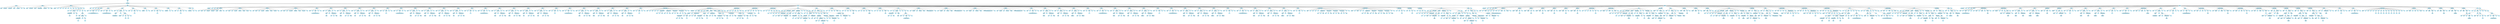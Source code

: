 digraph arbolAST{
node [shape=oval, style=filled, color=lightblue2, fontname=Helvetica, fontsize=10];
edge [fontname=Helvetica, fontsize=10];
n0[label="INICIO"];
n1[label="INSTRUCCIONES"];
n0 -> n1;
n2[label="STRUCT"];
n1 -> n2;
n3[label="struct {"];
n2 -> n3;
n4[label="marca : CADENA"];
n2 -> n4;
n5[label="modelo : CADENA"];
n2 -> n5;
n6[label="anio : INT"];
n2 -> n6;
n7[label="color : CADENA"];
n2 -> n7;
n8[label="}"];
n2 -> n8;
n9[label="carro"];
n2 -> n9;
n10[label="STRUCT"];
n1 -> n10;
n11[label="struct {"];
n10 -> n11;
n12[label="nombre : CADENA"];
n10 -> n12;
n13[label="edad : INT"];
n10 -> n13;
n14[label="descripcion : CADENA"];
n10 -> n14;
n15[label="carro_ : STRUCT"];
n10 -> n15;
n16[label="}"];
n10 -> n16;
n17[label="persona"];
n10 -> n17;
n18[label="METODO"];
n1 -> n18;
n19[label="recursiva4"];
n18 -> n19;
n20[label="("];
n18 -> n20;
n21[label="m"];
n18 -> n21;
n22[label=":"];
n18 -> n22;
n23[label="INT"];
n18 -> n23;
n24[label="n"];
n18 -> n24;
n25[label=":"];
n18 -> n25;
n26[label="INT"];
n18 -> n26;
n27[label=")"];
n18 -> n27;
n28[label="{"];
n18 -> n28;
n29[label="IF"];
n18 -> n29;
n30[label="if"];
n29 -> n30;
n31[label="("];
n29 -> n31;
n32[label="RELACIONAL"];
n29 -> n32;
n33[label="RECUPERAR_VARIABLE"];
n32 -> n33;
n34[label="m"];
n33 -> n34;
n35[label="=="];
n32 -> n35;
n36[label="INT"];
n32 -> n36;
n37[label="0"];
n36 -> n37;
n38[label=")"];
n29 -> n38;
n39[label="{"];
n29 -> n39;
n40[label="IF"];
n29 -> n40;
n41[label="RETURN"];
n40 -> n41;
n42[label="return"];
n41 -> n42;
n43[label="ARITMETICA"];
n41 -> n43;
n44[label="RECUPERAR_VARIABLE"];
n43 -> n44;
n45[label="n"];
n44 -> n45;
n46[label="+"];
n43 -> n46;
n47[label="INT"];
n43 -> n47;
n48[label="1"];
n47 -> n48;
n49[label=";"];
n41 -> n49;
n50[label="}"];
n29 -> n50;
n51[label="}"];
n18 -> n51;
n52[label="METODO"];
n1 -> n52;
n53[label="main"];
n52 -> n53;
n54[label="("];
n52 -> n54;
n55[label=")"];
n52 -> n55;
n56[label="{"];
n52 -> n56;
n57[label="PRINTLN"];
n52 -> n57;
n58[label="Println"];
n57 -> n58;
n59[label="("];
n57 -> n59;
n60[label="CADENA"];
n57 -> n60;
n61[label="-----------------CALIFICACION ARCHIVO 3-----------------\n"];
n60 -> n61;
n62[label=")"];
n57 -> n62;
n63[label=";"];
n57 -> n63;
n64[label="PRINTLN"];
n52 -> n64;
n65[label="Println"];
n64 -> n65;
n66[label="("];
n64 -> n66;
n67[label="CADENA"];
n64 -> n67;
n68[label="========= Recursiva 4 ========="];
n67 -> n68;
n69[label=")"];
n64 -> n69;
n70[label=";"];
n64 -> n70;
n71[label="PRINTLN"];
n52 -> n71;
n72[label="Println"];
n71 -> n72;
n73[label="("];
n71 -> n73;
n74[label="ARITMETICA"];
n71 -> n74;
n75[label="CADENA"];
n74 -> n75;
n76[label="Resultado de recursiva4: "];
n75 -> n76;
n77[label="+"];
n74 -> n77;
n78[label="LLAMADA"];
n74 -> n78;
n79[label="recursiva4"];
n78 -> n79;
n80[label="("];
n78 -> n80;
n81[label="INT"];
n78 -> n81;
n82[label="3"];
n81 -> n82;
n83[label="INT"];
n78 -> n83;
n84[label="1"];
n83 -> n84;
n85[label=")"];
n78 -> n85;
n86[label=")"];
n71 -> n86;
n87[label=";"];
n71 -> n87;
n88[label="PRINTLN"];
n52 -> n88;
n89[label="Println"];
n88 -> n89;
n90[label="("];
n88 -> n90;
n91[label="CADENA"];
n88 -> n91;
n92[label=""];
n91 -> n92;
n93[label=")"];
n88 -> n93;
n94[label=";"];
n88 -> n94;
n95[label="LLAMADA"];
n52 -> n95;
n96[label="metodostruct"];
n95 -> n96;
n97[label="("];
n95 -> n97;
n98[label=")"];
n95 -> n98;
n99[label="PRINTLN"];
n52 -> n99;
n100[label="Println"];
n99 -> n100;
n101[label="("];
n99 -> n101;
n102[label="CADENA"];
n99 -> n102;
n103[label=""];
n102 -> n103;
n104[label=")"];
n99 -> n104;
n105[label=";"];
n99 -> n105;
n106[label="LLAMADA"];
n52 -> n106;
n107[label="listasdinamicas"];
n106 -> n107;
n108[label="("];
n106 -> n108;
n109[label=")"];
n106 -> n109;
n110[label="PRINTLN"];
n52 -> n110;
n111[label="Println"];
n110 -> n111;
n112[label="("];
n110 -> n112;
n113[label="CADENA"];
n110 -> n113;
n114[label=""];
n113 -> n114;
n115[label=")"];
n110 -> n115;
n116[label=";"];
n110 -> n116;
n117[label="LLAMADA"];
n52 -> n117;
n118[label="funcionesnativas"];
n117 -> n118;
n119[label="("];
n117 -> n119;
n120[label=")"];
n117 -> n120;
n121[label="}"];
n52 -> n121;
n122[label="METODO"];
n1 -> n122;
n123[label="metodostruct"];
n122 -> n123;
n124[label="("];
n122 -> n124;
n125[label=")"];
n122 -> n125;
n126[label="{"];
n122 -> n126;
n127[label="INSTSTRUCT"];
n122 -> n127;
n128[label="var"];
n127 -> n128;
n129[label="c1 : carro"];
n127 -> n129;
n130[label="= {"];
n127 -> n130;
n131[label="marca : Toyota"];
n127 -> n131;
n132[label="modelo : Corolla"];
n127 -> n132;
n133[label="anio : 2019"];
n127 -> n133;
n134[label="color : Rojo"];
n127 -> n134;
n135[label="}"];
n127 -> n135;
n136[label="INSTSTRUCT"];
n122 -> n136;
n137[label="var"];
n136 -> n137;
n138[label="c2 : carro"];
n136 -> n138;
n139[label="= {"];
n136 -> n139;
n140[label="marca : Honda"];
n136 -> n140;
n141[label="modelo : Civic"];
n136 -> n141;
n142[label="anio : 2018"];
n136 -> n142;
n143[label="color : Azul"];
n136 -> n143;
n144[label="}"];
n136 -> n144;
n145[label="INSTSTRUCT"];
n122 -> n145;
n146[label="const"];
n145 -> n146;
n147[label="c3 : carro"];
n145 -> n147;
n148[label="= {"];
n145 -> n148;
n149[label="marca : Nissan"];
n145 -> n149;
n150[label="modelo : Sentra"];
n145 -> n150;
n151[label="anio : 2017"];
n145 -> n151;
n152[label="color : Blanco"];
n145 -> n152;
n153[label="}"];
n145 -> n153;
n154[label="INSTSTRUCT"];
n122 -> n154;
n155[label="var"];
n154 -> n155;
n156[label="c4 : carro"];
n154 -> n156;
n157[label="= {"];
n154 -> n157;
n158[label="marca : Chevrolet"];
n154 -> n158;
n159[label="modelo : Spark"];
n154 -> n159;
n160[label="anio : 2016"];
n154 -> n160;
n161[label="color : Amarillo"];
n154 -> n161;
n162[label="}"];
n154 -> n162;
n163[label="PRINTLN"];
n122 -> n163;
n164[label="Println"];
n163 -> n164;
n165[label="("];
n163 -> n165;
n166[label="CADENA"];
n163 -> n166;
n167[label="========= Carro 1 ========="];
n166 -> n167;
n168[label=")"];
n163 -> n168;
n169[label=";"];
n163 -> n169;
n170[label="PRINTLN"];
n122 -> n170;
n171[label="Println"];
n170 -> n171;
n172[label="("];
n170 -> n172;
n173[label="ARITMETICA"];
n170 -> n173;
n174[label="CADENA"];
n173 -> n174;
n175[label="Marca: "];
n174 -> n175;
n176[label="+"];
n173 -> n176;
n177[label="ACCESO CAMPO STRUCT"];
n173 -> n177;
n178[label="c1"];
n177 -> n178;
n179[label="."];
n177 -> n179;
n180[label="marca"];
n177 -> n180;
n181[label=")"];
n170 -> n181;
n182[label=";"];
n170 -> n182;
n183[label="PRINTLN"];
n122 -> n183;
n184[label="Println"];
n183 -> n184;
n185[label="("];
n183 -> n185;
n186[label="ARITMETICA"];
n183 -> n186;
n187[label="CADENA"];
n186 -> n187;
n188[label="Modelo: "];
n187 -> n188;
n189[label="+"];
n186 -> n189;
n190[label="ACCESO CAMPO STRUCT"];
n186 -> n190;
n191[label="c1"];
n190 -> n191;
n192[label="."];
n190 -> n192;
n193[label="modelo"];
n190 -> n193;
n194[label=")"];
n183 -> n194;
n195[label=";"];
n183 -> n195;
n196[label="PRINTLN"];
n122 -> n196;
n197[label="Println"];
n196 -> n197;
n198[label="("];
n196 -> n198;
n199[label="ARITMETICA"];
n196 -> n199;
n200[label="CADENA"];
n199 -> n200;
n201[label="Anio: "];
n200 -> n201;
n202[label="+"];
n199 -> n202;
n203[label="ACCESO CAMPO STRUCT"];
n199 -> n203;
n204[label="c1"];
n203 -> n204;
n205[label="."];
n203 -> n205;
n206[label="anio"];
n203 -> n206;
n207[label=")"];
n196 -> n207;
n208[label=";"];
n196 -> n208;
n209[label="PRINTLN"];
n122 -> n209;
n210[label="Println"];
n209 -> n210;
n211[label="("];
n209 -> n211;
n212[label="ARITMETICA"];
n209 -> n212;
n213[label="CADENA"];
n212 -> n213;
n214[label="Color: "];
n213 -> n214;
n215[label="+"];
n212 -> n215;
n216[label="ACCESO CAMPO STRUCT"];
n212 -> n216;
n217[label="c1"];
n216 -> n217;
n218[label="."];
n216 -> n218;
n219[label="color"];
n216 -> n219;
n220[label=")"];
n209 -> n220;
n221[label=";"];
n209 -> n221;
n222[label="PRINTLN"];
n122 -> n222;
n223[label="Println"];
n222 -> n223;
n224[label="("];
n222 -> n224;
n225[label="CADENA"];
n222 -> n225;
n226[label=""];
n225 -> n226;
n227[label=")"];
n222 -> n227;
n228[label=";"];
n222 -> n228;
n229[label="PRINTLN"];
n122 -> n229;
n230[label="Println"];
n229 -> n230;
n231[label="("];
n229 -> n231;
n232[label="CADENA"];
n229 -> n232;
n233[label="========= Carro 2 ========="];
n232 -> n233;
n234[label=")"];
n229 -> n234;
n235[label=";"];
n229 -> n235;
n236[label="PRINTLN"];
n122 -> n236;
n237[label="Println"];
n236 -> n237;
n238[label="("];
n236 -> n238;
n239[label="ARITMETICA"];
n236 -> n239;
n240[label="CADENA"];
n239 -> n240;
n241[label="Marca: "];
n240 -> n241;
n242[label="+"];
n239 -> n242;
n243[label="ACCESO CAMPO STRUCT"];
n239 -> n243;
n244[label="c2"];
n243 -> n244;
n245[label="."];
n243 -> n245;
n246[label="marca"];
n243 -> n246;
n247[label=")"];
n236 -> n247;
n248[label=";"];
n236 -> n248;
n249[label="PRINTLN"];
n122 -> n249;
n250[label="Println"];
n249 -> n250;
n251[label="("];
n249 -> n251;
n252[label="ARITMETICA"];
n249 -> n252;
n253[label="CADENA"];
n252 -> n253;
n254[label="Modelo: "];
n253 -> n254;
n255[label="+"];
n252 -> n255;
n256[label="ACCESO CAMPO STRUCT"];
n252 -> n256;
n257[label="c2"];
n256 -> n257;
n258[label="."];
n256 -> n258;
n259[label="modelo"];
n256 -> n259;
n260[label=")"];
n249 -> n260;
n261[label=";"];
n249 -> n261;
n262[label="PRINTLN"];
n122 -> n262;
n263[label="Println"];
n262 -> n263;
n264[label="("];
n262 -> n264;
n265[label="ARITMETICA"];
n262 -> n265;
n266[label="CADENA"];
n265 -> n266;
n267[label="Anio: "];
n266 -> n267;
n268[label="+"];
n265 -> n268;
n269[label="ACCESO CAMPO STRUCT"];
n265 -> n269;
n270[label="c2"];
n269 -> n270;
n271[label="."];
n269 -> n271;
n272[label="anio"];
n269 -> n272;
n273[label=")"];
n262 -> n273;
n274[label=";"];
n262 -> n274;
n275[label="PRINTLN"];
n122 -> n275;
n276[label="Println"];
n275 -> n276;
n277[label="("];
n275 -> n277;
n278[label="ARITMETICA"];
n275 -> n278;
n279[label="CADENA"];
n278 -> n279;
n280[label="Color: "];
n279 -> n280;
n281[label="+"];
n278 -> n281;
n282[label="ACCESO CAMPO STRUCT"];
n278 -> n282;
n283[label="c2"];
n282 -> n283;
n284[label="."];
n282 -> n284;
n285[label="color"];
n282 -> n285;
n286[label=")"];
n275 -> n286;
n287[label=";"];
n275 -> n287;
n288[label="PRINTLN"];
n122 -> n288;
n289[label="Println"];
n288 -> n289;
n290[label="("];
n288 -> n290;
n291[label="CADENA"];
n288 -> n291;
n292[label=""];
n291 -> n292;
n293[label=")"];
n288 -> n293;
n294[label=";"];
n288 -> n294;
n295[label="PRINTLN"];
n122 -> n295;
n296[label="Println"];
n295 -> n296;
n297[label="("];
n295 -> n297;
n298[label="CADENA"];
n295 -> n298;
n299[label="========= Carro 3 ========="];
n298 -> n299;
n300[label=")"];
n295 -> n300;
n301[label=";"];
n295 -> n301;
n302[label="PRINTLN"];
n122 -> n302;
n303[label="Println"];
n302 -> n303;
n304[label="("];
n302 -> n304;
n305[label="ARITMETICA"];
n302 -> n305;
n306[label="CADENA"];
n305 -> n306;
n307[label="Marca: "];
n306 -> n307;
n308[label="+"];
n305 -> n308;
n309[label="ACCESO CAMPO STRUCT"];
n305 -> n309;
n310[label="c3"];
n309 -> n310;
n311[label="."];
n309 -> n311;
n312[label="marca"];
n309 -> n312;
n313[label=")"];
n302 -> n313;
n314[label=";"];
n302 -> n314;
n315[label="PRINTLN"];
n122 -> n315;
n316[label="Println"];
n315 -> n316;
n317[label="("];
n315 -> n317;
n318[label="ARITMETICA"];
n315 -> n318;
n319[label="CADENA"];
n318 -> n319;
n320[label="Modelo: "];
n319 -> n320;
n321[label="+"];
n318 -> n321;
n322[label="ACCESO CAMPO STRUCT"];
n318 -> n322;
n323[label="c3"];
n322 -> n323;
n324[label="."];
n322 -> n324;
n325[label="modelo"];
n322 -> n325;
n326[label=")"];
n315 -> n326;
n327[label=";"];
n315 -> n327;
n328[label="PRINTLN"];
n122 -> n328;
n329[label="Println"];
n328 -> n329;
n330[label="("];
n328 -> n330;
n331[label="ARITMETICA"];
n328 -> n331;
n332[label="CADENA"];
n331 -> n332;
n333[label="Anio: "];
n332 -> n333;
n334[label="+"];
n331 -> n334;
n335[label="ACCESO CAMPO STRUCT"];
n331 -> n335;
n336[label="c3"];
n335 -> n336;
n337[label="."];
n335 -> n337;
n338[label="anio"];
n335 -> n338;
n339[label=")"];
n328 -> n339;
n340[label=";"];
n328 -> n340;
n341[label="PRINTLN"];
n122 -> n341;
n342[label="Println"];
n341 -> n342;
n343[label="("];
n341 -> n343;
n344[label="ARITMETICA"];
n341 -> n344;
n345[label="CADENA"];
n344 -> n345;
n346[label="Color: "];
n345 -> n346;
n347[label="+"];
n344 -> n347;
n348[label="ACCESO CAMPO STRUCT"];
n344 -> n348;
n349[label="c3"];
n348 -> n349;
n350[label="."];
n348 -> n350;
n351[label="color"];
n348 -> n351;
n352[label=")"];
n341 -> n352;
n353[label=";"];
n341 -> n353;
n354[label="PRINTLN"];
n122 -> n354;
n355[label="Println"];
n354 -> n355;
n356[label="("];
n354 -> n356;
n357[label="CADENA"];
n354 -> n357;
n358[label=""];
n357 -> n358;
n359[label=")"];
n354 -> n359;
n360[label=";"];
n354 -> n360;
n361[label="PRINTLN"];
n122 -> n361;
n362[label="Println"];
n361 -> n362;
n363[label="("];
n361 -> n363;
n364[label="CADENA"];
n361 -> n364;
n365[label="========= Carro 4 ========="];
n364 -> n365;
n366[label=")"];
n361 -> n366;
n367[label=";"];
n361 -> n367;
n368[label="PRINTLN"];
n122 -> n368;
n369[label="Println"];
n368 -> n369;
n370[label="("];
n368 -> n370;
n371[label="ARITMETICA"];
n368 -> n371;
n372[label="CADENA"];
n371 -> n372;
n373[label="Marca: "];
n372 -> n373;
n374[label="+"];
n371 -> n374;
n375[label="ACCESO CAMPO STRUCT"];
n371 -> n375;
n376[label="c4"];
n375 -> n376;
n377[label="."];
n375 -> n377;
n378[label="marca"];
n375 -> n378;
n379[label=")"];
n368 -> n379;
n380[label=";"];
n368 -> n380;
n381[label="PRINTLN"];
n122 -> n381;
n382[label="Println"];
n381 -> n382;
n383[label="("];
n381 -> n383;
n384[label="ARITMETICA"];
n381 -> n384;
n385[label="CADENA"];
n384 -> n385;
n386[label="Modelo: "];
n385 -> n386;
n387[label="+"];
n384 -> n387;
n388[label="ACCESO CAMPO STRUCT"];
n384 -> n388;
n389[label="c4"];
n388 -> n389;
n390[label="."];
n388 -> n390;
n391[label="modelo"];
n388 -> n391;
n392[label=")"];
n381 -> n392;
n393[label=";"];
n381 -> n393;
n394[label="PRINTLN"];
n122 -> n394;
n395[label="Println"];
n394 -> n395;
n396[label="("];
n394 -> n396;
n397[label="ARITMETICA"];
n394 -> n397;
n398[label="CADENA"];
n397 -> n398;
n399[label="Anio: "];
n398 -> n399;
n400[label="+"];
n397 -> n400;
n401[label="ACCESO CAMPO STRUCT"];
n397 -> n401;
n402[label="c4"];
n401 -> n402;
n403[label="."];
n401 -> n403;
n404[label="anio"];
n401 -> n404;
n405[label=")"];
n394 -> n405;
n406[label=";"];
n394 -> n406;
n407[label="PRINTLN"];
n122 -> n407;
n408[label="Println"];
n407 -> n408;
n409[label="("];
n407 -> n409;
n410[label="ARITMETICA"];
n407 -> n410;
n411[label="CADENA"];
n410 -> n411;
n412[label="Color: "];
n411 -> n412;
n413[label="+"];
n410 -> n413;
n414[label="ACCESO CAMPO STRUCT"];
n410 -> n414;
n415[label="c4"];
n414 -> n415;
n416[label="."];
n414 -> n416;
n417[label="color"];
n414 -> n417;
n418[label=")"];
n407 -> n418;
n419[label=";"];
n407 -> n419;
n420[label="PRINTLN"];
n122 -> n420;
n421[label="Println"];
n420 -> n421;
n422[label="("];
n420 -> n422;
n423[label="CADENA"];
n420 -> n423;
n424[label=""];
n423 -> n424;
n425[label=")"];
n420 -> n425;
n426[label=";"];
n420 -> n426;
n427[label="Declaracion de Arreglos"];
n122 -> n427;
n428[label="anios"];
n427 -> n428;
n429[label=":"];
n427 -> n429;
n430[label="INT"];
n427 -> n430;
n431[label="="];
n427 -> n431;
n432[label="["];
n427 -> n432;
n433[label="ACCESO CAMPO STRUCT"];
n427 -> n433;
n434[label="c1"];
n433 -> n434;
n435[label="."];
n433 -> n435;
n436[label="anio"];
n433 -> n436;
n437[label="ACCESO CAMPO STRUCT"];
n427 -> n437;
n438[label="c2"];
n437 -> n438;
n439[label="."];
n437 -> n439;
n440[label="anio"];
n437 -> n440;
n441[label="ACCESO CAMPO STRUCT"];
n427 -> n441;
n442[label="c3"];
n441 -> n442;
n443[label="."];
n441 -> n443;
n444[label="anio"];
n441 -> n444;
n445[label="ACCESO CAMPO STRUCT"];
n427 -> n445;
n446[label="c4"];
n445 -> n446;
n447[label="."];
n445 -> n447;
n448[label="anio"];
n445 -> n448;
n449[label="]"];
n427 -> n449;
n450[label=";"];
n427 -> n450;
n451[label="Declaracion de Arreglos"];
n122 -> n451;
n452[label="marcasModelos"];
n451 -> n452;
n453[label=":"];
n451 -> n453;
n454[label="CADENA"];
n451 -> n454;
n455[label="="];
n451 -> n455;
n456[label="["];
n451 -> n456;
n457[label="ARITMETICA"];
n451 -> n457;
n458[label="ARITMETICA"];
n457 -> n458;
n459[label="ACCESO CAMPO STRUCT"];
n458 -> n459;
n460[label="c1"];
n459 -> n460;
n461[label="."];
n459 -> n461;
n462[label="marca"];
n459 -> n462;
n463[label="+"];
n458 -> n463;
n464[label="CADENA"];
n458 -> n464;
n465[label=" "];
n464 -> n465;
n466[label="+"];
n457 -> n466;
n467[label="ACCESO CAMPO STRUCT"];
n457 -> n467;
n468[label="c1"];
n467 -> n468;
n469[label="."];
n467 -> n469;
n470[label="modelo"];
n467 -> n470;
n471[label="ARITMETICA"];
n451 -> n471;
n472[label="ARITMETICA"];
n471 -> n472;
n473[label="ACCESO CAMPO STRUCT"];
n472 -> n473;
n474[label="c2"];
n473 -> n474;
n475[label="."];
n473 -> n475;
n476[label="marca"];
n473 -> n476;
n477[label="+"];
n472 -> n477;
n478[label="CADENA"];
n472 -> n478;
n479[label=" "];
n478 -> n479;
n480[label="+"];
n471 -> n480;
n481[label="ACCESO CAMPO STRUCT"];
n471 -> n481;
n482[label="c2"];
n481 -> n482;
n483[label="."];
n481 -> n483;
n484[label="modelo"];
n481 -> n484;
n485[label="ARITMETICA"];
n451 -> n485;
n486[label="ARITMETICA"];
n485 -> n486;
n487[label="ACCESO CAMPO STRUCT"];
n486 -> n487;
n488[label="c3"];
n487 -> n488;
n489[label="."];
n487 -> n489;
n490[label="marca"];
n487 -> n490;
n491[label="+"];
n486 -> n491;
n492[label="CADENA"];
n486 -> n492;
n493[label=" "];
n492 -> n493;
n494[label="+"];
n485 -> n494;
n495[label="ACCESO CAMPO STRUCT"];
n485 -> n495;
n496[label="c3"];
n495 -> n496;
n497[label="."];
n495 -> n497;
n498[label="modelo"];
n495 -> n498;
n499[label="ARITMETICA"];
n451 -> n499;
n500[label="ARITMETICA"];
n499 -> n500;
n501[label="ACCESO CAMPO STRUCT"];
n500 -> n501;
n502[label="c4"];
n501 -> n502;
n503[label="."];
n501 -> n503;
n504[label="marca"];
n501 -> n504;
n505[label="+"];
n500 -> n505;
n506[label="CADENA"];
n500 -> n506;
n507[label=" "];
n506 -> n507;
n508[label="+"];
n499 -> n508;
n509[label="ACCESO CAMPO STRUCT"];
n499 -> n509;
n510[label="c4"];
n509 -> n510;
n511[label="."];
n509 -> n511;
n512[label="modelo"];
n509 -> n512;
n513[label="]"];
n451 -> n513;
n514[label=";"];
n451 -> n514;
n515[label="DECLARACION_VARIABLES"];
n122 -> n515;
n516[label="var"];
n515 -> n516;
n517[label="i"];
n515 -> n517;
n518[label=":"];
n515 -> n518;
n519[label="INT"];
n515 -> n519;
n520[label="="];
n515 -> n520;
n521[label="INT"];
n515 -> n521;
n522[label="4"];
n521 -> n522;
n523[label=";"];
n515 -> n523;
n524[label="DECLARACION_VARIABLES"];
n122 -> n524;
n525[label="var"];
n524 -> n525;
n526[label="max"];
n524 -> n526;
n527[label=":"];
n524 -> n527;
n528[label="INT"];
n524 -> n528;
n529[label="="];
n524 -> n529;
n530[label="INT"];
n524 -> n530;
n531[label="25"];
n530 -> n531;
n532[label=";"];
n524 -> n532;
n533[label="DECLARACION_VARIABLES"];
n122 -> n533;
n534[label="var"];
n533 -> n534;
n535[label="j"];
n533 -> n535;
n536[label=":"];
n533 -> n536;
n537[label="INT"];
n533 -> n537;
n538[label="="];
n533 -> n538;
n539[label="INT"];
n533 -> n539;
n540[label="1"];
n539 -> n540;
n541[label=";"];
n533 -> n541;
n542[label="FOR"];
n122 -> n542;
n543[label="for"];
n542 -> n543;
n544[label="("];
n542 -> n544;
n545[label="ASIGNAR_VARIABLE"];
n542 -> n545;
n546[label="i"];
n545 -> n546;
n547[label="="];
n545 -> n547;
n548[label="INT"];
n545 -> n548;
n549[label="0"];
n548 -> n549;
n550[label=";"];
n545 -> n550;
n551[label="RELACIONAL"];
n542 -> n551;
n552[label="RECUPERAR_VARIABLE"];
n551 -> n552;
n553[label="i"];
n552 -> n553;
n554[label="<"];
n551 -> n554;
n555[label="LENGTH"];
n551 -> n555;
n556[label="LENGTH"];
n555 -> n556;
n557[label="("];
n555 -> n557;
n558[label="RECUPERAR_VARIABLE"];
n555 -> n558;
n559[label="anios"];
n558 -> n559;
n560[label=")"];
n555 -> n560;
n561[label="ASIGNAR_VARIABLE"];
n542 -> n561;
n562[label="i"];
n561 -> n562;
n563[label="="];
n561 -> n563;
n564[label="ARITMETICA"];
n561 -> n564;
n565[label="RECUPERAR_VARIABLE"];
n564 -> n565;
n566[label="i"];
n565 -> n566;
n567[label="+"];
n564 -> n567;
n568[label="INT"];
n564 -> n568;
n569[label="1"];
n568 -> n569;
n570[label=";"];
n561 -> n570;
n571[label=")"];
n542 -> n571;
n572[label="{"];
n542 -> n572;
n573[label="IF"];
n542 -> n573;
n574[label="if"];
n573 -> n574;
n575[label="("];
n573 -> n575;
n576[label="RELACIONAL"];
n573 -> n576;
n577[label="ACCESO_VECTOR"];
n576 -> n577;
n578[label="anios"];
n577 -> n578;
n579[label="["];
n577 -> n579;
n580[label="RECUPERAR_VARIABLE"];
n577 -> n580;
n581[label="i"];
n580 -> n581;
n582[label="]"];
n577 -> n582;
n583[label="<"];
n576 -> n583;
n584[label="RECUPERAR_VARIABLE"];
n576 -> n584;
n585[label="max"];
n584 -> n585;
n586[label=")"];
n573 -> n586;
n587[label="{"];
n573 -> n587;
n588[label="IF"];
n573 -> n588;
n589[label="ASIGNAR_VARIABLE"];
n588 -> n589;
n590[label="max"];
n589 -> n590;
n591[label="="];
n589 -> n591;
n592[label="ACCESO_VECTOR"];
n589 -> n592;
n593[label="anios"];
n592 -> n593;
n594[label="["];
n592 -> n594;
n595[label="RECUPERAR_VARIABLE"];
n592 -> n595;
n596[label="i"];
n595 -> n596;
n597[label="]"];
n592 -> n597;
n598[label=";"];
n589 -> n598;
n599[label="ASIGNAR_VARIABLE"];
n588 -> n599;
n600[label="j"];
n599 -> n600;
n601[label="="];
n599 -> n601;
n602[label="RECUPERAR_VARIABLE"];
n599 -> n602;
n603[label="i"];
n602 -> n603;
n604[label=";"];
n599 -> n604;
n605[label="}"];
n573 -> n605;
n606[label="}"];
n542 -> n606;
n607[label="PRINTLN"];
n122 -> n607;
n608[label="Println"];
n607 -> n608;
n609[label="("];
n607 -> n609;
n610[label="ARITMETICA"];
n607 -> n610;
n611[label="CADENA"];
n610 -> n611;
n612[label="El carro mas antiguo es: "];
n611 -> n612;
n613[label="+"];
n610 -> n613;
n614[label="ACCESO_VECTOR"];
n610 -> n614;
n615[label="marcasmodelos"];
n614 -> n615;
n616[label="["];
n614 -> n616;
n617[label="RECUPERAR_VARIABLE"];
n614 -> n617;
n618[label="j"];
n617 -> n618;
n619[label="]"];
n614 -> n619;
n620[label=")"];
n607 -> n620;
n621[label=";"];
n607 -> n621;
n622[label="Asig_Structs"];
n122 -> n622;
n623[label="c1"];
n622 -> n623;
n624[label="."];
n622 -> n624;
n625[label="color"];
n622 -> n625;
n626[label="="];
n622 -> n626;
n627[label="CADENA"];
n622 -> n627;
n628[label="Verde"];
n627 -> n628;
n629[label=";"];
n622 -> n629;
n630[label="Asig_Structs"];
n122 -> n630;
n631[label="c2"];
n630 -> n631;
n632[label="."];
n630 -> n632;
n633[label="color"];
n630 -> n633;
n634[label="="];
n630 -> n634;
n635[label="CADENA"];
n630 -> n635;
n636[label="Rojo"];
n635 -> n636;
n637[label=";"];
n630 -> n637;
n638[label="Asig_Structs"];
n122 -> n638;
n639[label="c3"];
n638 -> n639;
n640[label="."];
n638 -> n640;
n641[label="color"];
n638 -> n641;
n642[label="="];
n638 -> n642;
n643[label="CADENA"];
n638 -> n643;
n644[label="Amarillo"];
n643 -> n644;
n645[label=";"];
n638 -> n645;
n646[label="Asig_Structs"];
n122 -> n646;
n647[label="c4"];
n646 -> n647;
n648[label="."];
n646 -> n648;
n649[label="color"];
n646 -> n649;
n650[label="="];
n646 -> n650;
n651[label="CADENA"];
n646 -> n651;
n652[label="Azul"];
n651 -> n652;
n653[label=";"];
n646 -> n653;
n654[label="IF"];
n122 -> n654;
n655[label="if"];
n654 -> n655;
n656[label="("];
n654 -> n656;
n657[label="RELACIONAL"];
n654 -> n657;
n658[label="ACCESO CAMPO STRUCT"];
n657 -> n658;
n659[label="c3"];
n658 -> n659;
n660[label="."];
n658 -> n660;
n661[label="color"];
n658 -> n661;
n662[label="!="];
n657 -> n662;
n663[label="CADENA"];
n657 -> n663;
n664[label="Blanco"];
n663 -> n664;
n665[label=")"];
n654 -> n665;
n666[label="{"];
n654 -> n666;
n667[label="IF"];
n654 -> n667;
n668[label="PRINTLN"];
n667 -> n668;
n669[label="Println"];
n668 -> n669;
n670[label="("];
n668 -> n670;
n671[label="CADENA"];
n668 -> n671;
n672[label="No validaste la mutabilidad :("];
n671 -> n672;
n673[label=")"];
n668 -> n673;
n674[label=";"];
n668 -> n674;
n675[label="}"];
n654 -> n675;
n676[label="INSTSTRUCT"];
n122 -> n676;
n677[label="var"];
n676 -> n677;
n678[label="p1 : persona"];
n676 -> n678;
n679[label="= {"];
n676 -> n679;
n680[label="nombre : Juan"];
n676 -> n680;
n681[label="edad : 20"];
n676 -> n681;
n682[label="descripcion : Quiere ganar compi1"];
n676 -> n682;
n683[label="}"];
n676 -> n683;
n684[label="INSTSTRUCT"];
n122 -> n684;
n685[label="var"];
n684 -> n685;
n686[label="p2 : persona"];
n684 -> n686;
n687[label="= {"];
n684 -> n687;
n688[label="nombre : Luis"];
n684 -> n688;
n689[label="edad : 25"];
n684 -> n689;
n690[label="descripcion : Se piensa pasar a industrial"];
n684 -> n690;
n691[label="}"];
n684 -> n691;
n692[label="INSTSTRUCT"];
n122 -> n692;
n693[label="const"];
n692 -> n693;
n694[label="p3 : persona"];
n692 -> n694;
n695[label="= {"];
n692 -> n695;
n696[label="nombre : Pedro"];
n692 -> n696;
n697[label="edad : 24"];
n692 -> n697;
n698[label="descripcion : Dejo sistemas porque no le gusto"];
n692 -> n698;
n699[label="}"];
n692 -> n699;
n700[label="INSTSTRUCT"];
n122 -> n700;
n701[label="const"];
n700 -> n701;
n702[label="p4 : persona"];
n700 -> n702;
n703[label="= {"];
n700 -> n703;
n704[label="nombre : Arturo"];
n700 -> n704;
n705[label="edad : 23"];
n700 -> n705;
n706[label="descripcion : Sigue luchando por sus sueños"];
n700 -> n706;
n707[label="}"];
n700 -> n707;
n708[label="PRINTLN"];
n122 -> n708;
n709[label="Println"];
n708 -> n709;
n710[label="("];
n708 -> n710;
n711[label="CADENA"];
n708 -> n711;
n712[label="========= Persona 1 ========="];
n711 -> n712;
n713[label=")"];
n708 -> n713;
n714[label=";"];
n708 -> n714;
n715[label="PRINTLN"];
n122 -> n715;
n716[label="Println"];
n715 -> n716;
n717[label="("];
n715 -> n717;
n718[label="ARITMETICA"];
n715 -> n718;
n719[label="CADENA"];
n718 -> n719;
n720[label="Nombre: "];
n719 -> n720;
n721[label="+"];
n718 -> n721;
n722[label="ACCESO CAMPO STRUCT"];
n718 -> n722;
n723[label="p1"];
n722 -> n723;
n724[label="."];
n722 -> n724;
n725[label="nombre"];
n722 -> n725;
n726[label=")"];
n715 -> n726;
n727[label=";"];
n715 -> n727;
n728[label="PRINTLN"];
n122 -> n728;
n729[label="Println"];
n728 -> n729;
n730[label="("];
n728 -> n730;
n731[label="ARITMETICA"];
n728 -> n731;
n732[label="CADENA"];
n731 -> n732;
n733[label="Edad: "];
n732 -> n733;
n734[label="+"];
n731 -> n734;
n735[label="ACCESO CAMPO STRUCT"];
n731 -> n735;
n736[label="p1"];
n735 -> n736;
n737[label="."];
n735 -> n737;
n738[label="edad"];
n735 -> n738;
n739[label=")"];
n728 -> n739;
n740[label=";"];
n728 -> n740;
n741[label="PRINTLN"];
n122 -> n741;
n742[label="Println"];
n741 -> n742;
n743[label="("];
n741 -> n743;
n744[label="ARITMETICA"];
n741 -> n744;
n745[label="CADENA"];
n744 -> n745;
n746[label="Descripcion: "];
n745 -> n746;
n747[label="+"];
n744 -> n747;
n748[label="ACCESO CAMPO STRUCT"];
n744 -> n748;
n749[label="p1"];
n748 -> n749;
n750[label="."];
n748 -> n750;
n751[label="descripcion"];
n748 -> n751;
n752[label=")"];
n741 -> n752;
n753[label=";"];
n741 -> n753;
n754[label="PRINTLN"];
n122 -> n754;
n755[label="Println"];
n754 -> n755;
n756[label="("];
n754 -> n756;
n757[label="CADENA"];
n754 -> n757;
n758[label=""];
n757 -> n758;
n759[label=")"];
n754 -> n759;
n760[label=";"];
n754 -> n760;
n761[label="PRINTLN"];
n122 -> n761;
n762[label="Println"];
n761 -> n762;
n763[label="("];
n761 -> n763;
n764[label="CADENA"];
n761 -> n764;
n765[label="========= Persona 2 ========="];
n764 -> n765;
n766[label=")"];
n761 -> n766;
n767[label=";"];
n761 -> n767;
n768[label="PRINTLN"];
n122 -> n768;
n769[label="Println"];
n768 -> n769;
n770[label="("];
n768 -> n770;
n771[label="ARITMETICA"];
n768 -> n771;
n772[label="CADENA"];
n771 -> n772;
n773[label="Nombre: "];
n772 -> n773;
n774[label="+"];
n771 -> n774;
n775[label="ACCESO CAMPO STRUCT"];
n771 -> n775;
n776[label="p2"];
n775 -> n776;
n777[label="."];
n775 -> n777;
n778[label="nombre"];
n775 -> n778;
n779[label=")"];
n768 -> n779;
n780[label=";"];
n768 -> n780;
n781[label="PRINTLN"];
n122 -> n781;
n782[label="Println"];
n781 -> n782;
n783[label="("];
n781 -> n783;
n784[label="ARITMETICA"];
n781 -> n784;
n785[label="CADENA"];
n784 -> n785;
n786[label="Edad: "];
n785 -> n786;
n787[label="+"];
n784 -> n787;
n788[label="ACCESO CAMPO STRUCT"];
n784 -> n788;
n789[label="p2"];
n788 -> n789;
n790[label="."];
n788 -> n790;
n791[label="edad"];
n788 -> n791;
n792[label=")"];
n781 -> n792;
n793[label=";"];
n781 -> n793;
n794[label="PRINTLN"];
n122 -> n794;
n795[label="Println"];
n794 -> n795;
n796[label="("];
n794 -> n796;
n797[label="ARITMETICA"];
n794 -> n797;
n798[label="CADENA"];
n797 -> n798;
n799[label="Descripcion: "];
n798 -> n799;
n800[label="+"];
n797 -> n800;
n801[label="ACCESO CAMPO STRUCT"];
n797 -> n801;
n802[label="p2"];
n801 -> n802;
n803[label="."];
n801 -> n803;
n804[label="descripcion"];
n801 -> n804;
n805[label=")"];
n794 -> n805;
n806[label=";"];
n794 -> n806;
n807[label="PRINTLN"];
n122 -> n807;
n808[label="Println"];
n807 -> n808;
n809[label="("];
n807 -> n809;
n810[label="CADENA"];
n807 -> n810;
n811[label=""];
n810 -> n811;
n812[label=")"];
n807 -> n812;
n813[label=";"];
n807 -> n813;
n814[label="PRINTLN"];
n122 -> n814;
n815[label="Println"];
n814 -> n815;
n816[label="("];
n814 -> n816;
n817[label="CADENA"];
n814 -> n817;
n818[label="========= Persona 3 ========="];
n817 -> n818;
n819[label=")"];
n814 -> n819;
n820[label=";"];
n814 -> n820;
n821[label="PRINTLN"];
n122 -> n821;
n822[label="Println"];
n821 -> n822;
n823[label="("];
n821 -> n823;
n824[label="ARITMETICA"];
n821 -> n824;
n825[label="CADENA"];
n824 -> n825;
n826[label="Nombre: "];
n825 -> n826;
n827[label="+"];
n824 -> n827;
n828[label="ACCESO CAMPO STRUCT"];
n824 -> n828;
n829[label="p3"];
n828 -> n829;
n830[label="."];
n828 -> n830;
n831[label="nombre"];
n828 -> n831;
n832[label=")"];
n821 -> n832;
n833[label=";"];
n821 -> n833;
n834[label="PRINTLN"];
n122 -> n834;
n835[label="Println"];
n834 -> n835;
n836[label="("];
n834 -> n836;
n837[label="ARITMETICA"];
n834 -> n837;
n838[label="CADENA"];
n837 -> n838;
n839[label="Edad: "];
n838 -> n839;
n840[label="+"];
n837 -> n840;
n841[label="ACCESO CAMPO STRUCT"];
n837 -> n841;
n842[label="p3"];
n841 -> n842;
n843[label="."];
n841 -> n843;
n844[label="edad"];
n841 -> n844;
n845[label=")"];
n834 -> n845;
n846[label=";"];
n834 -> n846;
n847[label="PRINTLN"];
n122 -> n847;
n848[label="Println"];
n847 -> n848;
n849[label="("];
n847 -> n849;
n850[label="ARITMETICA"];
n847 -> n850;
n851[label="CADENA"];
n850 -> n851;
n852[label="Descripcion: "];
n851 -> n852;
n853[label="+"];
n850 -> n853;
n854[label="ACCESO CAMPO STRUCT"];
n850 -> n854;
n855[label="p3"];
n854 -> n855;
n856[label="."];
n854 -> n856;
n857[label="descripcion"];
n854 -> n857;
n858[label=")"];
n847 -> n858;
n859[label=";"];
n847 -> n859;
n860[label="PRINTLN"];
n122 -> n860;
n861[label="Println"];
n860 -> n861;
n862[label="("];
n860 -> n862;
n863[label="CADENA"];
n860 -> n863;
n864[label=""];
n863 -> n864;
n865[label=")"];
n860 -> n865;
n866[label=";"];
n860 -> n866;
n867[label="PRINTLN"];
n122 -> n867;
n868[label="Println"];
n867 -> n868;
n869[label="("];
n867 -> n869;
n870[label="CADENA"];
n867 -> n870;
n871[label="========= Persona 4 ========="];
n870 -> n871;
n872[label=")"];
n867 -> n872;
n873[label=";"];
n867 -> n873;
n874[label="PRINTLN"];
n122 -> n874;
n875[label="Println"];
n874 -> n875;
n876[label="("];
n874 -> n876;
n877[label="ARITMETICA"];
n874 -> n877;
n878[label="CADENA"];
n877 -> n878;
n879[label="Nombre: "];
n878 -> n879;
n880[label="+"];
n877 -> n880;
n881[label="ACCESO CAMPO STRUCT"];
n877 -> n881;
n882[label="p4"];
n881 -> n882;
n883[label="."];
n881 -> n883;
n884[label="nombre"];
n881 -> n884;
n885[label=")"];
n874 -> n885;
n886[label=";"];
n874 -> n886;
n887[label="PRINTLN"];
n122 -> n887;
n888[label="Println"];
n887 -> n888;
n889[label="("];
n887 -> n889;
n890[label="ARITMETICA"];
n887 -> n890;
n891[label="CADENA"];
n890 -> n891;
n892[label="Edad: "];
n891 -> n892;
n893[label="+"];
n890 -> n893;
n894[label="ACCESO CAMPO STRUCT"];
n890 -> n894;
n895[label="p4"];
n894 -> n895;
n896[label="."];
n894 -> n896;
n897[label="edad"];
n894 -> n897;
n898[label=")"];
n887 -> n898;
n899[label=";"];
n887 -> n899;
n900[label="PRINTLN"];
n122 -> n900;
n901[label="Println"];
n900 -> n901;
n902[label="("];
n900 -> n902;
n903[label="ARITMETICA"];
n900 -> n903;
n904[label="CADENA"];
n903 -> n904;
n905[label="Descripcion: "];
n904 -> n905;
n906[label="+"];
n903 -> n906;
n907[label="ACCESO CAMPO STRUCT"];
n903 -> n907;
n908[label="p4"];
n907 -> n908;
n909[label="."];
n907 -> n909;
n910[label="descripcion"];
n907 -> n910;
n911[label=")"];
n900 -> n911;
n912[label=";"];
n900 -> n912;
n913[label="PRINTLN"];
n122 -> n913;
n914[label="Println"];
n913 -> n914;
n915[label="("];
n913 -> n915;
n916[label="CADENA"];
n913 -> n916;
n917[label=""];
n916 -> n917;
n918[label=")"];
n913 -> n918;
n919[label=";"];
n913 -> n919;
n920[label="Declaracion de Arreglos"];
n122 -> n920;
n921[label="edades"];
n920 -> n921;
n922[label=":"];
n920 -> n922;
n923[label="INT"];
n920 -> n923;
n924[label="="];
n920 -> n924;
n925[label="["];
n920 -> n925;
n926[label="ACCESO CAMPO STRUCT"];
n920 -> n926;
n927[label="p1"];
n926 -> n927;
n928[label="."];
n926 -> n928;
n929[label="edad"];
n926 -> n929;
n930[label="ACCESO CAMPO STRUCT"];
n920 -> n930;
n931[label="p2"];
n930 -> n931;
n932[label="."];
n930 -> n932;
n933[label="edad"];
n930 -> n933;
n934[label="ACCESO CAMPO STRUCT"];
n920 -> n934;
n935[label="p3"];
n934 -> n935;
n936[label="."];
n934 -> n936;
n937[label="edad"];
n934 -> n937;
n938[label="ACCESO CAMPO STRUCT"];
n920 -> n938;
n939[label="p4"];
n938 -> n939;
n940[label="."];
n938 -> n940;
n941[label="edad"];
n938 -> n941;
n942[label="]"];
n920 -> n942;
n943[label=";"];
n920 -> n943;
n944[label="Declaracion de Arreglos"];
n122 -> n944;
n945[label="nombres"];
n944 -> n945;
n946[label=":"];
n944 -> n946;
n947[label="CADENA"];
n944 -> n947;
n948[label="="];
n944 -> n948;
n949[label="["];
n944 -> n949;
n950[label="ACCESO CAMPO STRUCT"];
n944 -> n950;
n951[label="p1"];
n950 -> n951;
n952[label="."];
n950 -> n952;
n953[label="nombre"];
n950 -> n953;
n954[label="ACCESO CAMPO STRUCT"];
n944 -> n954;
n955[label="p2"];
n954 -> n955;
n956[label="."];
n954 -> n956;
n957[label="nombre"];
n954 -> n957;
n958[label="ACCESO CAMPO STRUCT"];
n944 -> n958;
n959[label="p3"];
n958 -> n959;
n960[label="."];
n958 -> n960;
n961[label="nombre"];
n958 -> n961;
n962[label="ACCESO CAMPO STRUCT"];
n944 -> n962;
n963[label="p4"];
n962 -> n963;
n964[label="."];
n962 -> n964;
n965[label="nombre"];
n962 -> n965;
n966[label="]"];
n944 -> n966;
n967[label=";"];
n944 -> n967;
n968[label="ASIGNAR_VARIABLE"];
n122 -> n968;
n969[label="i"];
n968 -> n969;
n970[label="="];
n968 -> n970;
n971[label="INT"];
n968 -> n971;
n972[label="0"];
n971 -> n972;
n973[label=";"];
n968 -> n973;
n974[label="ASIGNAR_VARIABLE"];
n122 -> n974;
n975[label="max"];
n974 -> n975;
n976[label="="];
n974 -> n976;
n977[label="INT"];
n974 -> n977;
n978[label="0"];
n977 -> n978;
n979[label=";"];
n974 -> n979;
n980[label="ASIGNAR_VARIABLE"];
n122 -> n980;
n981[label="j"];
n980 -> n981;
n982[label="="];
n980 -> n982;
n983[label="INT"];
n980 -> n983;
n984[label="0"];
n983 -> n984;
n985[label=";"];
n980 -> n985;
n986[label="FOR"];
n122 -> n986;
n987[label="for"];
n986 -> n987;
n988[label="("];
n986 -> n988;
n989[label="ASIGNAR_VARIABLE"];
n986 -> n989;
n990[label="i"];
n989 -> n990;
n991[label="="];
n989 -> n991;
n992[label="INT"];
n989 -> n992;
n993[label="0"];
n992 -> n993;
n994[label=";"];
n989 -> n994;
n995[label="RELACIONAL"];
n986 -> n995;
n996[label="RECUPERAR_VARIABLE"];
n995 -> n996;
n997[label="i"];
n996 -> n997;
n998[label="<"];
n995 -> n998;
n999[label="LENGTH"];
n995 -> n999;
n1000[label="LENGTH"];
n999 -> n1000;
n1001[label="("];
n999 -> n1001;
n1002[label="RECUPERAR_VARIABLE"];
n999 -> n1002;
n1003[label="edades"];
n1002 -> n1003;
n1004[label=")"];
n999 -> n1004;
n1005[label="ASIGNAR_VARIABLE"];
n986 -> n1005;
n1006[label="i"];
n1005 -> n1006;
n1007[label="="];
n1005 -> n1007;
n1008[label="ARITMETICA"];
n1005 -> n1008;
n1009[label="RECUPERAR_VARIABLE"];
n1008 -> n1009;
n1010[label="i"];
n1009 -> n1010;
n1011[label="+"];
n1008 -> n1011;
n1012[label="INT"];
n1008 -> n1012;
n1013[label="1"];
n1012 -> n1013;
n1014[label=";"];
n1005 -> n1014;
n1015[label=")"];
n986 -> n1015;
n1016[label="{"];
n986 -> n1016;
n1017[label="IF"];
n986 -> n1017;
n1018[label="if"];
n1017 -> n1018;
n1019[label="("];
n1017 -> n1019;
n1020[label="RELACIONAL"];
n1017 -> n1020;
n1021[label="ACCESO_VECTOR"];
n1020 -> n1021;
n1022[label="edades"];
n1021 -> n1022;
n1023[label="["];
n1021 -> n1023;
n1024[label="RECUPERAR_VARIABLE"];
n1021 -> n1024;
n1025[label="i"];
n1024 -> n1025;
n1026[label="]"];
n1021 -> n1026;
n1027[label=">"];
n1020 -> n1027;
n1028[label="RECUPERAR_VARIABLE"];
n1020 -> n1028;
n1029[label="max"];
n1028 -> n1029;
n1030[label=")"];
n1017 -> n1030;
n1031[label="{"];
n1017 -> n1031;
n1032[label="IF"];
n1017 -> n1032;
n1033[label="ASIGNAR_VARIABLE"];
n1032 -> n1033;
n1034[label="max"];
n1033 -> n1034;
n1035[label="="];
n1033 -> n1035;
n1036[label="ACCESO_VECTOR"];
n1033 -> n1036;
n1037[label="edades"];
n1036 -> n1037;
n1038[label="["];
n1036 -> n1038;
n1039[label="RECUPERAR_VARIABLE"];
n1036 -> n1039;
n1040[label="i"];
n1039 -> n1040;
n1041[label="]"];
n1036 -> n1041;
n1042[label=";"];
n1033 -> n1042;
n1043[label="ASIGNAR_VARIABLE"];
n1032 -> n1043;
n1044[label="j"];
n1043 -> n1044;
n1045[label="="];
n1043 -> n1045;
n1046[label="RECUPERAR_VARIABLE"];
n1043 -> n1046;
n1047[label="i"];
n1046 -> n1047;
n1048[label=";"];
n1043 -> n1048;
n1049[label="}"];
n1017 -> n1049;
n1050[label="}"];
n986 -> n1050;
n1051[label="PRINTLN"];
n122 -> n1051;
n1052[label="Println"];
n1051 -> n1052;
n1053[label="("];
n1051 -> n1053;
n1054[label="ARITMETICA"];
n1051 -> n1054;
n1055[label="CADENA"];
n1054 -> n1055;
n1056[label="La persona con mayor edad es: "];
n1055 -> n1056;
n1057[label="+"];
n1054 -> n1057;
n1058[label="ACCESO_VECTOR"];
n1054 -> n1058;
n1059[label="nombres"];
n1058 -> n1059;
n1060[label="["];
n1058 -> n1060;
n1061[label="RECUPERAR_VARIABLE"];
n1058 -> n1061;
n1062[label="j"];
n1061 -> n1062;
n1063[label="]"];
n1058 -> n1063;
n1064[label=")"];
n1051 -> n1064;
n1065[label=";"];
n1051 -> n1065;
n1066[label="}"];
n122 -> n1066;
n1067[label="METODO"];
n1 -> n1067;
n1068[label="listasdinamicas"];
n1067 -> n1068;
n1069[label="("];
n1067 -> n1069;
n1070[label=")"];
n1067 -> n1070;
n1071[label="{"];
n1067 -> n1071;
n1072[label="PRINTLN"];
n1067 -> n1072;
n1073[label="Println"];
n1072 -> n1073;
n1074[label="("];
n1072 -> n1074;
n1075[label="CADENA"];
n1072 -> n1075;
n1076[label="========= Listas Dinamicas ========="];
n1075 -> n1076;
n1077[label=")"];
n1072 -> n1077;
n1078[label=";"];
n1072 -> n1078;
n1079[label="DECLARA_LISTA"];
n1067 -> n1079;
n1080[label="List<"];
n1079 -> n1080;
n1081[label="INT"];
n1079 -> n1081;
n1082[label=">"];
n1079 -> n1082;
n1083[label="misnotas"];
n1079 -> n1083;
n1084[label="="];
n1079 -> n1084;
n1085[label="new List()"];
n1079 -> n1085;
n1086[label=";"];
n1079 -> n1086;
n1087[label="APPEND_LISTA"];
n1067 -> n1087;
n1088[label="misnotas"];
n1087 -> n1088;
n1089[label=".append("];
n1087 -> n1089;
n1090[label="INT"];
n1087 -> n1090;
n1091[label="75"];
n1090 -> n1091;
n1092[label=");"];
n1087 -> n1092;
n1093[label="APPEND_LISTA"];
n1067 -> n1093;
n1094[label="misnotas"];
n1093 -> n1094;
n1095[label=".append("];
n1093 -> n1095;
n1096[label="INT"];
n1093 -> n1096;
n1097[label="80"];
n1096 -> n1097;
n1098[label=");"];
n1093 -> n1098;
n1099[label="APPEND_LISTA"];
n1067 -> n1099;
n1100[label="misnotas"];
n1099 -> n1100;
n1101[label=".append("];
n1099 -> n1101;
n1102[label="INT"];
n1099 -> n1102;
n1103[label="61"];
n1102 -> n1103;
n1104[label=");"];
n1099 -> n1104;
n1105[label="APPEND_LISTA"];
n1067 -> n1105;
n1106[label="misnotas"];
n1105 -> n1106;
n1107[label=".append("];
n1105 -> n1107;
n1108[label="INT"];
n1105 -> n1108;
n1109[label="90"];
n1108 -> n1109;
n1110[label=");"];
n1105 -> n1110;
n1111[label="APPEND_LISTA"];
n1067 -> n1111;
n1112[label="misnotas"];
n1111 -> n1112;
n1113[label=".append("];
n1111 -> n1113;
n1114[label="INT"];
n1111 -> n1114;
n1115[label="72"];
n1114 -> n1115;
n1116[label=");"];
n1111 -> n1116;
n1117[label="APPEND_LISTA"];
n1067 -> n1117;
n1118[label="misnotas"];
n1117 -> n1118;
n1119[label=".append("];
n1117 -> n1119;
n1120[label="INT"];
n1117 -> n1120;
n1121[label="69"];
n1120 -> n1121;
n1122[label=");"];
n1117 -> n1122;
n1123[label="DECLARACION_VARIABLES"];
n1067 -> n1123;
n1124[label="var"];
n1123 -> n1124;
n1125[label="i"];
n1123 -> n1125;
n1126[label=":"];
n1123 -> n1126;
n1127[label="INT"];
n1123 -> n1127;
n1128[label="="];
n1123 -> n1128;
n1129[label="INT"];
n1123 -> n1129;
n1130[label="6"];
n1129 -> n1130;
n1131[label=";"];
n1123 -> n1131;
n1132[label="DECLARACION_VARIABLES"];
n1067 -> n1132;
n1133[label="var"];
n1132 -> n1133;
n1134[label="promedio"];
n1132 -> n1134;
n1135[label=":"];
n1132 -> n1135;
n1136[label="DOUBLE"];
n1132 -> n1136;
n1137[label="="];
n1132 -> n1137;
n1138[label="DOUBLE"];
n1132 -> n1138;
n1139[label="83.5"];
n1138 -> n1139;
n1140[label=";"];
n1132 -> n1140;
n1141[label="FOR"];
n1067 -> n1141;
n1142[label="for"];
n1141 -> n1142;
n1143[label="("];
n1141 -> n1143;
n1144[label="ASIGNAR_VARIABLE"];
n1141 -> n1144;
n1145[label="i"];
n1144 -> n1145;
n1146[label="="];
n1144 -> n1146;
n1147[label="INT"];
n1144 -> n1147;
n1148[label="0"];
n1147 -> n1148;
n1149[label=";"];
n1144 -> n1149;
n1150[label="RELACIONAL"];
n1141 -> n1150;
n1151[label="RECUPERAR_VARIABLE"];
n1150 -> n1151;
n1152[label="i"];
n1151 -> n1152;
n1153[label="<"];
n1150 -> n1153;
n1154[label="LENGTH"];
n1150 -> n1154;
n1155[label="LENGTH"];
n1154 -> n1155;
n1156[label="("];
n1154 -> n1156;
n1157[label="RECUPERAR_VARIABLE"];
n1154 -> n1157;
n1158[label="misnotas"];
n1157 -> n1158;
n1159[label=")"];
n1154 -> n1159;
n1160[label="ASIGNAR_VARIABLE"];
n1141 -> n1160;
n1161[label="i"];
n1160 -> n1161;
n1162[label="="];
n1160 -> n1162;
n1163[label="ARITMETICA"];
n1160 -> n1163;
n1164[label="RECUPERAR_VARIABLE"];
n1163 -> n1164;
n1165[label="i"];
n1164 -> n1165;
n1166[label="+"];
n1163 -> n1166;
n1167[label="INT"];
n1163 -> n1167;
n1168[label="1"];
n1167 -> n1168;
n1169[label=";"];
n1160 -> n1169;
n1170[label=")"];
n1141 -> n1170;
n1171[label="{"];
n1141 -> n1171;
n1172[label="ASIGNAR_VARIABLE"];
n1141 -> n1172;
n1173[label="promedio"];
n1172 -> n1173;
n1174[label="="];
n1172 -> n1174;
n1175[label="ARITMETICA"];
n1172 -> n1175;
n1176[label="RECUPERAR_VARIABLE"];
n1175 -> n1176;
n1177[label="promedio"];
n1176 -> n1177;
n1178[label="+"];
n1175 -> n1178;
n1179[label="ACCESO_VECTOR"];
n1175 -> n1179;
n1180[label="misnotas"];
n1179 -> n1180;
n1181[label="["];
n1179 -> n1181;
n1182[label="RECUPERAR_VARIABLE"];
n1179 -> n1182;
n1183[label="i"];
n1182 -> n1183;
n1184[label="]"];
n1179 -> n1184;
n1185[label=";"];
n1172 -> n1185;
n1186[label="}"];
n1141 -> n1186;
n1187[label="ASIGNAR_VARIABLE"];
n1067 -> n1187;
n1188[label="promedio"];
n1187 -> n1188;
n1189[label="="];
n1187 -> n1189;
n1190[label="ARITMETICA"];
n1187 -> n1190;
n1191[label="RECUPERAR_VARIABLE"];
n1190 -> n1191;
n1192[label="promedio"];
n1191 -> n1192;
n1193[label="/"];
n1190 -> n1193;
n1194[label="LENGTH"];
n1190 -> n1194;
n1195[label="LENGTH"];
n1194 -> n1195;
n1196[label="("];
n1194 -> n1196;
n1197[label="RECUPERAR_VARIABLE"];
n1194 -> n1197;
n1198[label="misnotas"];
n1197 -> n1198;
n1199[label=")"];
n1194 -> n1199;
n1200[label=";"];
n1187 -> n1200;
n1201[label="PRINTLN"];
n1067 -> n1201;
n1202[label="Println"];
n1201 -> n1202;
n1203[label="("];
n1201 -> n1203;
n1204[label="ARITMETICA"];
n1201 -> n1204;
n1205[label="CADENA"];
n1204 -> n1205;
n1206[label="Promedio de notas: "];
n1205 -> n1206;
n1207[label="+"];
n1204 -> n1207;
n1208[label="RECUPERAR_VARIABLE"];
n1204 -> n1208;
n1209[label="promedio"];
n1208 -> n1209;
n1210[label=")"];
n1201 -> n1210;
n1211[label=";"];
n1201 -> n1211;
n1212[label="APPEND_LISTA"];
n1067 -> n1212;
n1213[label="misnotas"];
n1212 -> n1213;
n1214[label=".append("];
n1212 -> n1214;
n1215[label="INT"];
n1212 -> n1215;
n1216[label="100"];
n1215 -> n1216;
n1217[label=");"];
n1212 -> n1217;
n1218[label="APPEND_LISTA"];
n1067 -> n1218;
n1219[label="misnotas"];
n1218 -> n1219;
n1220[label=".append("];
n1218 -> n1220;
n1221[label="INT"];
n1218 -> n1221;
n1222[label="50"];
n1221 -> n1222;
n1223[label=");"];
n1218 -> n1223;
n1224[label="APPEND_LISTA"];
n1067 -> n1224;
n1225[label="misnotas"];
n1224 -> n1225;
n1226[label=".append("];
n1224 -> n1226;
n1227[label="INT"];
n1224 -> n1227;
n1228[label="80"];
n1227 -> n1228;
n1229[label=");"];
n1224 -> n1229;
n1230[label="FOR"];
n1067 -> n1230;
n1231[label="for"];
n1230 -> n1231;
n1232[label="("];
n1230 -> n1232;
n1233[label="ASIGNAR_VARIABLE"];
n1230 -> n1233;
n1234[label="i"];
n1233 -> n1234;
n1235[label="="];
n1233 -> n1235;
n1236[label="INT"];
n1233 -> n1236;
n1237[label="0"];
n1236 -> n1237;
n1238[label=";"];
n1233 -> n1238;
n1239[label="RELACIONAL"];
n1230 -> n1239;
n1240[label="RECUPERAR_VARIABLE"];
n1239 -> n1240;
n1241[label="i"];
n1240 -> n1241;
n1242[label="<"];
n1239 -> n1242;
n1243[label="LENGTH"];
n1239 -> n1243;
n1244[label="LENGTH"];
n1243 -> n1244;
n1245[label="("];
n1243 -> n1245;
n1246[label="RECUPERAR_VARIABLE"];
n1243 -> n1246;
n1247[label="misnotas"];
n1246 -> n1247;
n1248[label=")"];
n1243 -> n1248;
n1249[label="ASIGNAR_VARIABLE"];
n1230 -> n1249;
n1250[label="i"];
n1249 -> n1250;
n1251[label="="];
n1249 -> n1251;
n1252[label="ARITMETICA"];
n1249 -> n1252;
n1253[label="RECUPERAR_VARIABLE"];
n1252 -> n1253;
n1254[label="i"];
n1253 -> n1254;
n1255[label="+"];
n1252 -> n1255;
n1256[label="INT"];
n1252 -> n1256;
n1257[label="1"];
n1256 -> n1257;
n1258[label=";"];
n1249 -> n1258;
n1259[label=")"];
n1230 -> n1259;
n1260[label="{"];
n1230 -> n1260;
n1261[label="ASIGNAR_VARIABLE"];
n1230 -> n1261;
n1262[label="promedio"];
n1261 -> n1262;
n1263[label="="];
n1261 -> n1263;
n1264[label="ARITMETICA"];
n1261 -> n1264;
n1265[label="RECUPERAR_VARIABLE"];
n1264 -> n1265;
n1266[label="promedio"];
n1265 -> n1266;
n1267[label="+"];
n1264 -> n1267;
n1268[label="ACCESO_VECTOR"];
n1264 -> n1268;
n1269[label="misnotas"];
n1268 -> n1269;
n1270[label="["];
n1268 -> n1270;
n1271[label="RECUPERAR_VARIABLE"];
n1268 -> n1271;
n1272[label="i"];
n1271 -> n1272;
n1273[label="]"];
n1268 -> n1273;
n1274[label=";"];
n1261 -> n1274;
n1275[label="}"];
n1230 -> n1275;
n1276[label="ASIGNAR_VARIABLE"];
n1067 -> n1276;
n1277[label="promedio"];
n1276 -> n1277;
n1278[label="="];
n1276 -> n1278;
n1279[label="ARITMETICA"];
n1276 -> n1279;
n1280[label="RECUPERAR_VARIABLE"];
n1279 -> n1280;
n1281[label="promedio"];
n1280 -> n1281;
n1282[label="/"];
n1279 -> n1282;
n1283[label="LENGTH"];
n1279 -> n1283;
n1284[label="LENGTH"];
n1283 -> n1284;
n1285[label="("];
n1283 -> n1285;
n1286[label="RECUPERAR_VARIABLE"];
n1283 -> n1286;
n1287[label="misnotas"];
n1286 -> n1287;
n1288[label=")"];
n1283 -> n1288;
n1289[label=";"];
n1276 -> n1289;
n1290[label="PRINTLN"];
n1067 -> n1290;
n1291[label="Println"];
n1290 -> n1291;
n1292[label="("];
n1290 -> n1292;
n1293[label="ARITMETICA"];
n1290 -> n1293;
n1294[label="CADENA"];
n1293 -> n1294;
n1295[label="Mi nuevo promedio de notas: "];
n1294 -> n1295;
n1296[label="+"];
n1293 -> n1296;
n1297[label="RECUPERAR_VARIABLE"];
n1293 -> n1297;
n1298[label="promedio"];
n1297 -> n1298;
n1299[label=")"];
n1290 -> n1299;
n1300[label=";"];
n1290 -> n1300;
n1301[label="DECLARACION_VARIABLES"];
n1067 -> n1301;
n1302[label="const"];
n1301 -> n1302;
n1303[label="error1"];
n1301 -> n1303;
n1304[label=":"];
n1301 -> n1304;
n1305[label="INT"];
n1301 -> n1305;
n1306[label="="];
n1301 -> n1306;
n1307[label="REMOVE_ELEMENTO_LISTA"];
n1301 -> n1307;
n1308[label="misnotas"];
n1307 -> n1308;
n1309[label="."];
n1307 -> n1309;
n1310[label="remove"];
n1307 -> n1310;
n1311[label="("];
n1307 -> n1311;
n1312[label="INT"];
n1307 -> n1312;
n1313[label="6"];
n1312 -> n1313;
n1314[label=")"];
n1307 -> n1314;
n1315[label=";"];
n1307 -> n1315;
n1316[label=";"];
n1301 -> n1316;
n1317[label="DECLARACION_VARIABLES"];
n1067 -> n1317;
n1318[label="const"];
n1317 -> n1318;
n1319[label="error2"];
n1317 -> n1319;
n1320[label=":"];
n1317 -> n1320;
n1321[label="INT"];
n1317 -> n1321;
n1322[label="="];
n1317 -> n1322;
n1323[label="REMOVE_ELEMENTO_LISTA"];
n1317 -> n1323;
n1324[label="misnotas"];
n1323 -> n1324;
n1325[label="."];
n1323 -> n1325;
n1326[label="remove"];
n1323 -> n1326;
n1327[label="("];
n1323 -> n1327;
n1328[label="INT"];
n1323 -> n1328;
n1329[label="6"];
n1328 -> n1329;
n1330[label=")"];
n1323 -> n1330;
n1331[label=";"];
n1323 -> n1331;
n1332[label=";"];
n1317 -> n1332;
n1333[label="DECLARACION_VARIABLES"];
n1067 -> n1333;
n1334[label="const"];
n1333 -> n1334;
n1335[label="error3"];
n1333 -> n1335;
n1336[label=":"];
n1333 -> n1336;
n1337[label="INT"];
n1333 -> n1337;
n1338[label="="];
n1333 -> n1338;
n1339[label="REMOVE_ELEMENTO_LISTA"];
n1333 -> n1339;
n1340[label="misnotas"];
n1339 -> n1340;
n1341[label="."];
n1339 -> n1341;
n1342[label="remove"];
n1339 -> n1342;
n1343[label="("];
n1339 -> n1343;
n1344[label="INT"];
n1339 -> n1344;
n1345[label="6"];
n1344 -> n1345;
n1346[label=")"];
n1339 -> n1346;
n1347[label=";"];
n1339 -> n1347;
n1348[label=";"];
n1333 -> n1348;
n1349[label="IF"];
n1067 -> n1349;
n1350[label="if"];
n1349 -> n1350;
n1351[label="("];
n1349 -> n1351;
n1352[label="LOGICO"];
n1349 -> n1352;
n1353[label="LOGICO"];
n1352 -> n1353;
n1354[label="RELACIONAL"];
n1353 -> n1354;
n1355[label="RECUPERAR_VARIABLE"];
n1354 -> n1355;
n1356[label="error1"];
n1355 -> n1356;
n1357[label="!="];
n1354 -> n1357;
n1358[label="INT"];
n1354 -> n1358;
n1359[label="100"];
n1358 -> n1359;
n1360[label="||"];
n1353 -> n1360;
n1361[label="RELACIONAL"];
n1353 -> n1361;
n1362[label="RECUPERAR_VARIABLE"];
n1361 -> n1362;
n1363[label="error2"];
n1362 -> n1363;
n1364[label="!="];
n1361 -> n1364;
n1365[label="INT"];
n1361 -> n1365;
n1366[label="50"];
n1365 -> n1366;
n1367[label="||"];
n1352 -> n1367;
n1368[label="RELACIONAL"];
n1352 -> n1368;
n1369[label="RECUPERAR_VARIABLE"];
n1368 -> n1369;
n1370[label="error3"];
n1369 -> n1370;
n1371[label="!="];
n1368 -> n1371;
n1372[label="INT"];
n1368 -> n1372;
n1373[label="80"];
n1372 -> n1373;
n1374[label=")"];
n1349 -> n1374;
n1375[label="{"];
n1349 -> n1375;
n1376[label="IF"];
n1349 -> n1376;
n1377[label="PRINTLN"];
n1376 -> n1377;
n1378[label="Println"];
n1377 -> n1378;
n1379[label="("];
n1377 -> n1379;
n1380[label="CADENA"];
n1377 -> n1380;
n1381[label="No se eliminaron los elementos correctos :("];
n1380 -> n1381;
n1382[label=")"];
n1377 -> n1382;
n1383[label=";"];
n1377 -> n1383;
n1384[label="}"];
n1349 -> n1384;
n1385[label="IF"];
n1067 -> n1385;
n1386[label="if"];
n1385 -> n1386;
n1387[label="("];
n1385 -> n1387;
n1388[label="RELACIONAL"];
n1385 -> n1388;
n1389[label="LENGTH"];
n1388 -> n1389;
n1390[label="LENGTH"];
n1389 -> n1390;
n1391[label="("];
n1389 -> n1391;
n1392[label="RECUPERAR_VARIABLE"];
n1389 -> n1392;
n1393[label="misnotas"];
n1392 -> n1393;
n1394[label=")"];
n1389 -> n1394;
n1395[label="!="];
n1388 -> n1395;
n1396[label="INT"];
n1388 -> n1396;
n1397[label="6"];
n1396 -> n1397;
n1398[label=")"];
n1385 -> n1398;
n1399[label="{"];
n1385 -> n1399;
n1400[label="IF"];
n1385 -> n1400;
n1401[label="PRINTLN"];
n1400 -> n1401;
n1402[label="Println"];
n1401 -> n1402;
n1403[label="("];
n1401 -> n1403;
n1404[label="CADENA"];
n1401 -> n1404;
n1405[label="No se eliminaron los elementos correctamente :("];
n1404 -> n1405;
n1406[label=")"];
n1401 -> n1406;
n1407[label=";"];
n1401 -> n1407;
n1408[label="}"];
n1385 -> n1408;
n1409[label="DECLARACION_VARIABLES"];
n1067 -> n1409;
n1410[label="var"];
n1409 -> n1410;
n1411[label="cadena"];
n1409 -> n1411;
n1412[label=":"];
n1409 -> n1412;
n1413[label="CADENA"];
n1409 -> n1413;
n1414[label="="];
n1409 -> n1414;
n1415[label="CADENA"];
n1409 -> n1415;
n1416[label="[ 75 80 61 90 72 69]"];
n1415 -> n1416;
n1417[label=";"];
n1409 -> n1417;
n1418[label="FOR"];
n1067 -> n1418;
n1419[label="for"];
n1418 -> n1419;
n1420[label="("];
n1418 -> n1420;
n1421[label="ASIGNAR_VARIABLE"];
n1418 -> n1421;
n1422[label="i"];
n1421 -> n1422;
n1423[label="="];
n1421 -> n1423;
n1424[label="INT"];
n1421 -> n1424;
n1425[label="0"];
n1424 -> n1425;
n1426[label=";"];
n1421 -> n1426;
n1427[label="RELACIONAL"];
n1418 -> n1427;
n1428[label="RECUPERAR_VARIABLE"];
n1427 -> n1428;
n1429[label="i"];
n1428 -> n1429;
n1430[label="<"];
n1427 -> n1430;
n1431[label="LENGTH"];
n1427 -> n1431;
n1432[label="LENGTH"];
n1431 -> n1432;
n1433[label="("];
n1431 -> n1433;
n1434[label="RECUPERAR_VARIABLE"];
n1431 -> n1434;
n1435[label="misnotas"];
n1434 -> n1435;
n1436[label=")"];
n1431 -> n1436;
n1437[label="ASIGNAR_VARIABLE"];
n1418 -> n1437;
n1438[label="i"];
n1437 -> n1438;
n1439[label="="];
n1437 -> n1439;
n1440[label="ARITMETICA"];
n1437 -> n1440;
n1441[label="RECUPERAR_VARIABLE"];
n1440 -> n1441;
n1442[label="i"];
n1441 -> n1442;
n1443[label="+"];
n1440 -> n1443;
n1444[label="INT"];
n1440 -> n1444;
n1445[label="1"];
n1444 -> n1445;
n1446[label=";"];
n1437 -> n1446;
n1447[label=")"];
n1418 -> n1447;
n1448[label="{"];
n1418 -> n1448;
n1449[label="ASIGNAR_VARIABLE"];
n1418 -> n1449;
n1450[label="cadena"];
n1449 -> n1450;
n1451[label="="];
n1449 -> n1451;
n1452[label="ARITMETICA"];
n1449 -> n1452;
n1453[label="ARITMETICA"];
n1452 -> n1453;
n1454[label="RECUPERAR_VARIABLE"];
n1453 -> n1454;
n1455[label="cadena"];
n1454 -> n1455;
n1456[label="+"];
n1453 -> n1456;
n1457[label="CADENA"];
n1453 -> n1457;
n1458[label=" "];
n1457 -> n1458;
n1459[label="+"];
n1452 -> n1459;
n1460[label="ACCESO_VECTOR"];
n1452 -> n1460;
n1461[label="misnotas"];
n1460 -> n1461;
n1462[label="["];
n1460 -> n1462;
n1463[label="RECUPERAR_VARIABLE"];
n1460 -> n1463;
n1464[label="i"];
n1463 -> n1464;
n1465[label="]"];
n1460 -> n1465;
n1466[label=";"];
n1449 -> n1466;
n1467[label="}"];
n1418 -> n1467;
n1468[label="ASIGNAR_VARIABLE"];
n1067 -> n1468;
n1469[label="cadena"];
n1468 -> n1469;
n1470[label="="];
n1468 -> n1470;
n1471[label="ARITMETICA"];
n1468 -> n1471;
n1472[label="RECUPERAR_VARIABLE"];
n1471 -> n1472;
n1473[label="cadena"];
n1472 -> n1473;
n1474[label="+"];
n1471 -> n1474;
n1475[label="CADENA"];
n1471 -> n1475;
n1476[label="]"];
n1475 -> n1476;
n1477[label=";"];
n1468 -> n1477;
n1478[label="PRINTLN"];
n1067 -> n1478;
n1479[label="Println"];
n1478 -> n1479;
n1480[label="("];
n1478 -> n1480;
n1481[label="ARITMETICA"];
n1478 -> n1481;
n1482[label="CADENA"];
n1481 -> n1482;
n1483[label="Lista de notas: "];
n1482 -> n1483;
n1484[label="+"];
n1481 -> n1484;
n1485[label="RECUPERAR_VARIABLE"];
n1481 -> n1485;
n1486[label="cadena"];
n1485 -> n1486;
n1487[label=")"];
n1478 -> n1487;
n1488[label=";"];
n1478 -> n1488;
n1489[label="}"];
n1067 -> n1489;
n1490[label="METODO"];
n1 -> n1490;
n1491[label="funcionesnativas"];
n1490 -> n1491;
n1492[label="("];
n1490 -> n1492;
n1493[label=")"];
n1490 -> n1493;
n1494[label="{"];
n1490 -> n1494;
n1495[label="PRINTLN"];
n1490 -> n1495;
n1496[label="Println"];
n1495 -> n1496;
n1497[label="("];
n1495 -> n1497;
n1498[label="CADENA"];
n1495 -> n1498;
n1499[label="========= Round ========="];
n1498 -> n1499;
n1500[label=")"];
n1495 -> n1500;
n1501[label=";"];
n1495 -> n1501;
n1502[label="DECLARACION_VARIABLES"];
n1490 -> n1502;
n1503[label="var"];
n1502 -> n1503;
n1504[label="original"];
n1502 -> n1504;
n1505[label=":"];
n1502 -> n1505;
n1506[label="DOUBLE"];
n1502 -> n1506;
n1507[label="="];
n1502 -> n1507;
n1508[label="DOUBLE"];
n1502 -> n1508;
n1509[label="60.49"];
n1508 -> n1509;
n1510[label=";"];
n1502 -> n1510;
n1511[label="DECLARACION_VARIABLES"];
n1490 -> n1511;
n1512[label="var"];
n1511 -> n1512;
n1513[label="redondeado"];
n1511 -> n1513;
n1514[label=":"];
n1511 -> n1514;
n1515[label="INT"];
n1511 -> n1515;
n1516[label="="];
n1511 -> n1516;
n1517[label="ROUND"];
n1511 -> n1517;
n1518[label="ROUND"];
n1517 -> n1518;
n1519[label="("];
n1517 -> n1519;
n1520[label="RECUPERAR_VARIABLE"];
n1517 -> n1520;
n1521[label="original"];
n1520 -> n1521;
n1522[label=")"];
n1517 -> n1522;
n1523[label=";"];
n1511 -> n1523;
n1524[label="PRINTLN"];
n1490 -> n1524;
n1525[label="Println"];
n1524 -> n1525;
n1526[label="("];
n1524 -> n1526;
n1527[label="ARITMETICA"];
n1524 -> n1527;
n1528[label="CADENA"];
n1527 -> n1528;
n1529[label="Original: "];
n1528 -> n1529;
n1530[label="+"];
n1527 -> n1530;
n1531[label="RECUPERAR_VARIABLE"];
n1527 -> n1531;
n1532[label="original"];
n1531 -> n1532;
n1533[label=")"];
n1524 -> n1533;
n1534[label=";"];
n1524 -> n1534;
n1535[label="PRINTLN"];
n1490 -> n1535;
n1536[label="Println"];
n1535 -> n1536;
n1537[label="("];
n1535 -> n1537;
n1538[label="ARITMETICA"];
n1535 -> n1538;
n1539[label="CADENA"];
n1538 -> n1539;
n1540[label="Redondeado: "];
n1539 -> n1540;
n1541[label="+"];
n1538 -> n1541;
n1542[label="RECUPERAR_VARIABLE"];
n1538 -> n1542;
n1543[label="redondeado"];
n1542 -> n1543;
n1544[label=")"];
n1535 -> n1544;
n1545[label=";"];
n1535 -> n1545;
n1546[label="ASIGNAR_VARIABLE"];
n1490 -> n1546;
n1547[label="original"];
n1546 -> n1547;
n1548[label="="];
n1546 -> n1548;
n1549[label="DOUBLE"];
n1546 -> n1549;
n1550[label="60.49"];
n1549 -> n1550;
n1551[label=";"];
n1546 -> n1551;
n1552[label="ASIGNAR_VARIABLE"];
n1490 -> n1552;
n1553[label="redondeado"];
n1552 -> n1553;
n1554[label="="];
n1552 -> n1554;
n1555[label="ROUND"];
n1552 -> n1555;
n1556[label="ROUND"];
n1555 -> n1556;
n1557[label="("];
n1555 -> n1557;
n1558[label="RECUPERAR_VARIABLE"];
n1555 -> n1558;
n1559[label="original"];
n1558 -> n1559;
n1560[label=")"];
n1555 -> n1560;
n1561[label=";"];
n1552 -> n1561;
n1562[label="PRINTLN"];
n1490 -> n1562;
n1563[label="Println"];
n1562 -> n1563;
n1564[label="("];
n1562 -> n1564;
n1565[label="CADENA"];
n1562 -> n1565;
n1566[label=""];
n1565 -> n1566;
n1567[label=")"];
n1562 -> n1567;
n1568[label=";"];
n1562 -> n1568;
n1569[label="PRINTLN"];
n1490 -> n1569;
n1570[label="Println"];
n1569 -> n1570;
n1571[label="("];
n1569 -> n1571;
n1572[label="ARITMETICA"];
n1569 -> n1572;
n1573[label="CADENA"];
n1572 -> n1573;
n1574[label="Original: "];
n1573 -> n1574;
n1575[label="+"];
n1572 -> n1575;
n1576[label="RECUPERAR_VARIABLE"];
n1572 -> n1576;
n1577[label="original"];
n1576 -> n1577;
n1578[label=")"];
n1569 -> n1578;
n1579[label=";"];
n1569 -> n1579;
n1580[label="PRINTLN"];
n1490 -> n1580;
n1581[label="Println"];
n1580 -> n1581;
n1582[label="("];
n1580 -> n1582;
n1583[label="ARITMETICA"];
n1580 -> n1583;
n1584[label="CADENA"];
n1583 -> n1584;
n1585[label="Redondeado: "];
n1584 -> n1585;
n1586[label="+"];
n1583 -> n1586;
n1587[label="RECUPERAR_VARIABLE"];
n1583 -> n1587;
n1588[label="redondeado"];
n1587 -> n1588;
n1589[label=")"];
n1580 -> n1589;
n1590[label=";"];
n1580 -> n1590;
n1591[label="PRINTLN"];
n1490 -> n1591;
n1592[label="Println"];
n1591 -> n1592;
n1593[label="("];
n1591 -> n1593;
n1594[label="CADENA"];
n1591 -> n1594;
n1595[label=""];
n1594 -> n1595;
n1596[label=")"];
n1591 -> n1596;
n1597[label=";"];
n1591 -> n1597;
n1598[label="PRINTLN"];
n1490 -> n1598;
n1599[label="Println"];
n1598 -> n1599;
n1600[label="("];
n1598 -> n1600;
n1601[label="CADENA"];
n1598 -> n1601;
n1602[label="========= Length ========="];
n1601 -> n1602;
n1603[label=")"];
n1598 -> n1603;
n1604[label=";"];
n1598 -> n1604;
n1605[label="DECLARACION_VARIABLES"];
n1490 -> n1605;
n1606[label="const"];
n1605 -> n1606;
n1607[label="cadena"];
n1605 -> n1607;
n1608[label=":"];
n1605 -> n1608;
n1609[label="CADENA"];
n1605 -> n1609;
n1610[label="="];
n1605 -> n1610;
n1611[label="CADENA"];
n1605 -> n1611;
n1612[label="Hola Mundo"];
n1611 -> n1612;
n1613[label=";"];
n1605 -> n1613;
n1614[label="PRINTLN"];
n1490 -> n1614;
n1615[label="Println"];
n1614 -> n1615;
n1616[label="("];
n1614 -> n1616;
n1617[label="ARITMETICA"];
n1614 -> n1617;
n1618[label="CADENA"];
n1617 -> n1618;
n1619[label="Longitud de la cadena: "];
n1618 -> n1619;
n1620[label="+"];
n1617 -> n1620;
n1621[label="LENGTH"];
n1617 -> n1621;
n1622[label="LENGTH"];
n1621 -> n1622;
n1623[label="("];
n1621 -> n1623;
n1624[label="RECUPERAR_VARIABLE"];
n1621 -> n1624;
n1625[label="cadena"];
n1624 -> n1625;
n1626[label=")"];
n1621 -> n1626;
n1627[label=")"];
n1614 -> n1627;
n1628[label=";"];
n1614 -> n1628;
n1629[label="PRINTLN"];
n1490 -> n1629;
n1630[label="Println"];
n1629 -> n1630;
n1631[label="("];
n1629 -> n1631;
n1632[label="CADENA"];
n1629 -> n1632;
n1633[label=""];
n1632 -> n1633;
n1634[label=")"];
n1629 -> n1634;
n1635[label=";"];
n1629 -> n1635;
n1636[label="PRINTLN"];
n1490 -> n1636;
n1637[label="Println"];
n1636 -> n1637;
n1638[label="("];
n1636 -> n1638;
n1639[label="CADENA"];
n1636 -> n1639;
n1640[label="========= ToString ========="];
n1639 -> n1640;
n1641[label=")"];
n1636 -> n1641;
n1642[label=";"];
n1636 -> n1642;
n1643[label="DECLARACION_VARIABLES"];
n1490 -> n1643;
n1644[label="const"];
n1643 -> n1644;
n1645[label="numero"];
n1643 -> n1645;
n1646[label=":"];
n1643 -> n1646;
n1647[label="INT"];
n1643 -> n1647;
n1648[label="="];
n1643 -> n1648;
n1649[label="INT"];
n1643 -> n1649;
n1650[label="123"];
n1649 -> n1650;
n1651[label=";"];
n1643 -> n1651;
n1652[label="DECLARACION_VARIABLES"];
n1490 -> n1652;
n1653[label="const"];
n1652 -> n1653;
n1654[label="booleano"];
n1652 -> n1654;
n1655[label=":"];
n1652 -> n1655;
n1656[label="BOOLEAN"];
n1652 -> n1656;
n1657[label="="];
n1652 -> n1657;
n1658[label="BOOLEAN"];
n1652 -> n1658;
n1659[label="true"];
n1658 -> n1659;
n1660[label=";"];
n1652 -> n1660;
n1661[label="DECLARACION_VARIABLES"];
n1490 -> n1661;
n1662[label="const"];
n1661 -> n1662;
n1663[label="caracter"];
n1661 -> n1663;
n1664[label=":"];
n1661 -> n1664;
n1665[label="CHAR"];
n1661 -> n1665;
n1666[label="="];
n1661 -> n1666;
n1667[label="CHAR"];
n1661 -> n1667;
n1668[label="a"];
n1667 -> n1668;
n1669[label=";"];
n1661 -> n1669;
n1670[label="DECLARACION_VARIABLES"];
n1490 -> n1670;
n1671[label="var"];
n1670 -> n1671;
n1672[label="cadena"];
n1670 -> n1672;
n1673[label=":"];
n1670 -> n1673;
n1674[label="CADENA"];
n1670 -> n1674;
n1675[label="="];
n1670 -> n1675;
n1676[label="CADENA"];
n1670 -> n1676;
n1677[label=""];
n1676 -> n1677;
n1678[label=";"];
n1670 -> n1678;
n1679[label="ASIGNAR_VARIABLE"];
n1490 -> n1679;
n1680[label="cadena"];
n1679 -> n1680;
n1681[label="="];
n1679 -> n1681;
n1682[label="ARITMETICA"];
n1679 -> n1682;
n1683[label="TOSTRING"];
n1682 -> n1683;
n1684[label=".toString"];
n1683 -> n1684;
n1685[label="("];
n1683 -> n1685;
n1686[label="RECUPERAR_VARIABLE"];
n1683 -> n1686;
n1687[label="numero"];
n1686 -> n1687;
n1688[label=")"];
n1683 -> n1688;
n1689[label="+"];
n1682 -> n1689;
n1690[label="CADENA"];
n1682 -> n1690;
n1691[label="\n"];
n1690 -> n1691;
n1692[label=";"];
n1679 -> n1692;
n1693[label="ASIGNAR_VARIABLE"];
n1490 -> n1693;
n1694[label="cadena"];
n1693 -> n1694;
n1695[label="="];
n1693 -> n1695;
n1696[label="ARITMETICA"];
n1693 -> n1696;
n1697[label="ARITMETICA"];
n1696 -> n1697;
n1698[label="RECUPERAR_VARIABLE"];
n1697 -> n1698;
n1699[label="cadena"];
n1698 -> n1699;
n1700[label="+"];
n1697 -> n1700;
n1701[label="TOSTRING"];
n1697 -> n1701;
n1702[label=".toString"];
n1701 -> n1702;
n1703[label="("];
n1701 -> n1703;
n1704[label="RECUPERAR_VARIABLE"];
n1701 -> n1704;
n1705[label="booleano"];
n1704 -> n1705;
n1706[label=")"];
n1701 -> n1706;
n1707[label="+"];
n1696 -> n1707;
n1708[label="CADENA"];
n1696 -> n1708;
n1709[label="\n"];
n1708 -> n1709;
n1710[label=";"];
n1693 -> n1710;
n1711[label="ASIGNAR_VARIABLE"];
n1490 -> n1711;
n1712[label="cadena"];
n1711 -> n1712;
n1713[label="="];
n1711 -> n1713;
n1714[label="ARITMETICA"];
n1711 -> n1714;
n1715[label="ARITMETICA"];
n1714 -> n1715;
n1716[label="RECUPERAR_VARIABLE"];
n1715 -> n1716;
n1717[label="cadena"];
n1716 -> n1717;
n1718[label="+"];
n1715 -> n1718;
n1719[label="TOSTRING"];
n1715 -> n1719;
n1720[label=".toString"];
n1719 -> n1720;
n1721[label="("];
n1719 -> n1721;
n1722[label="RECUPERAR_VARIABLE"];
n1719 -> n1722;
n1723[label="caracter"];
n1722 -> n1723;
n1724[label=")"];
n1719 -> n1724;
n1725[label="+"];
n1714 -> n1725;
n1726[label="CADENA"];
n1714 -> n1726;
n1727[label="\n"];
n1726 -> n1727;
n1728[label=";"];
n1711 -> n1728;
n1729[label="ASIGNAR_VARIABLE"];
n1490 -> n1729;
n1730[label="cadena"];
n1729 -> n1730;
n1731[label="="];
n1729 -> n1731;
n1732[label="ARITMETICA"];
n1729 -> n1732;
n1733[label="ARITMETICA"];
n1732 -> n1733;
n1734[label="RECUPERAR_VARIABLE"];
n1733 -> n1734;
n1735[label="cadena"];
n1734 -> n1735;
n1736[label="+"];
n1733 -> n1736;
n1737[label="TOSTRING"];
n1733 -> n1737;
n1738[label=".toString"];
n1737 -> n1738;
n1739[label="("];
n1737 -> n1739;
n1740[label="RECUPERAR_VARIABLE"];
n1737 -> n1740;
n1741[label="c1"];
n1740 -> n1741;
n1742[label=")"];
n1737 -> n1742;
n1743[label="+"];
n1732 -> n1743;
n1744[label="CADENA"];
n1732 -> n1744;
n1745[label="\n"];
n1744 -> n1745;
n1746[label=";"];
n1729 -> n1746;
n1747[label="PRINTLN"];
n1490 -> n1747;
n1748[label="Println"];
n1747 -> n1748;
n1749[label="("];
n1747 -> n1749;
n1750[label="RECUPERAR_VARIABLE"];
n1747 -> n1750;
n1751[label="cadena"];
n1750 -> n1751;
n1752[label=")"];
n1747 -> n1752;
n1753[label=";"];
n1747 -> n1753;
n1754[label="PRINTLN"];
n1490 -> n1754;
n1755[label="Println"];
n1754 -> n1755;
n1756[label="("];
n1754 -> n1756;
n1757[label="CADENA"];
n1754 -> n1757;
n1758[label=""];
n1757 -> n1758;
n1759[label=")"];
n1754 -> n1759;
n1760[label=";"];
n1754 -> n1760;
n1761[label="PRINTLN"];
n1490 -> n1761;
n1762[label="Println"];
n1761 -> n1762;
n1763[label="("];
n1761 -> n1763;
n1764[label="CADENA"];
n1761 -> n1764;
n1765[label="========= Find ========="];
n1764 -> n1765;
n1766[label=")"];
n1761 -> n1766;
n1767[label=";"];
n1761 -> n1767;
n1768[label="Declaracion de Arreglos"];
n1490 -> n1768;
n1769[label="arreglo"];
n1768 -> n1769;
n1770[label=":"];
n1768 -> n1770;
n1771[label="INT"];
n1768 -> n1771;
n1772[label="="];
n1768 -> n1772;
n1773[label="["];
n1768 -> n1773;
n1774[label="INT"];
n1768 -> n1774;
n1775[label="1"];
n1774 -> n1775;
n1776[label="INT"];
n1768 -> n1776;
n1777[label="2"];
n1776 -> n1777;
n1778[label="INT"];
n1768 -> n1778;
n1779[label="3"];
n1778 -> n1779;
n1780[label="INT"];
n1768 -> n1780;
n1781[label="4"];
n1780 -> n1781;
n1782[label="INT"];
n1768 -> n1782;
n1783[label="5"];
n1782 -> n1783;
n1784[label="INT"];
n1768 -> n1784;
n1785[label="6"];
n1784 -> n1785;
n1786[label="INT"];
n1768 -> n1786;
n1787[label="7"];
n1786 -> n1787;
n1788[label="INT"];
n1768 -> n1788;
n1789[label="8"];
n1788 -> n1789;
n1790[label="INT"];
n1768 -> n1790;
n1791[label="9"];
n1790 -> n1791;
n1792[label="INT"];
n1768 -> n1792;
n1793[label="10"];
n1792 -> n1793;
n1794[label="]"];
n1768 -> n1794;
n1795[label=";"];
n1768 -> n1795;
n1796[label="DECLARA_LISTA"];
n1490 -> n1796;
n1797[label="List<"];
n1796 -> n1797;
n1798[label="CADENA"];
n1796 -> n1798;
n1799[label=">"];
n1796 -> n1799;
n1800[label="lista"];
n1796 -> n1800;
n1801[label="="];
n1796 -> n1801;
n1802[label="new List()"];
n1796 -> n1802;
n1803[label=";"];
n1796 -> n1803;
n1804[label="APPEND_LISTA"];
n1490 -> n1804;
n1805[label="lista"];
n1804 -> n1805;
n1806[label=".append("];
n1804 -> n1806;
n1807[label="CADENA"];
n1804 -> n1807;
n1808[label="Hola"];
n1807 -> n1808;
n1809[label=");"];
n1804 -> n1809;
n1810[label="APPEND_LISTA"];
n1490 -> n1810;
n1811[label="lista"];
n1810 -> n1811;
n1812[label=".append("];
n1810 -> n1812;
n1813[label="CADENA"];
n1810 -> n1813;
n1814[label="Mundo"];
n1813 -> n1814;
n1815[label=");"];
n1810 -> n1815;
n1816[label="APPEND_LISTA"];
n1490 -> n1816;
n1817[label="lista"];
n1816 -> n1817;
n1818[label=".append("];
n1816 -> n1818;
n1819[label="CADENA"];
n1816 -> n1819;
n1820[label="Compiladores"];
n1819 -> n1820;
n1821[label=");"];
n1816 -> n1821;
n1822[label="APPEND_LISTA"];
n1490 -> n1822;
n1823[label="lista"];
n1822 -> n1823;
n1824[label=".append("];
n1822 -> n1824;
n1825[label="CADENA"];
n1822 -> n1825;
n1826[label="2024"];
n1825 -> n1826;
n1827[label=");"];
n1822 -> n1827;
n1828[label="IF"];
n1490 -> n1828;
n1829[label="if"];
n1828 -> n1829;
n1830[label="("];
n1828 -> n1830;
n1831[label="LOGICO"];
n1828 -> n1831;
n1832[label="FIND"];
n1831 -> n1832;
n1833[label="lista"];
n1832 -> n1833;
n1834[label=".FIND"];
n1832 -> n1834;
n1835[label="("];
n1832 -> n1835;
n1836[label="CADENA"];
n1832 -> n1836;
n1837[label="Compiladores"];
n1836 -> n1837;
n1838[label=")"];
n1832 -> n1838;
n1839[label="&&"];
n1831 -> n1839;
n1840[label="FIND"];
n1831 -> n1840;
n1841[label="arreglo"];
n1840 -> n1841;
n1842[label=".FIND"];
n1840 -> n1842;
n1843[label="("];
n1840 -> n1843;
n1844[label="INT"];
n1840 -> n1844;
n1845[label="5"];
n1844 -> n1845;
n1846[label=")"];
n1840 -> n1846;
n1847[label=")"];
n1828 -> n1847;
n1848[label="{"];
n1828 -> n1848;
n1849[label="IF"];
n1828 -> n1849;
n1850[label="PRINTLN"];
n1849 -> n1850;
n1851[label="Println"];
n1850 -> n1851;
n1852[label="("];
n1850 -> n1852;
n1853[label="CADENA"];
n1850 -> n1853;
n1854[label="Se encontraron los elementos"];
n1853 -> n1854;
n1855[label=")"];
n1850 -> n1855;
n1856[label=";"];
n1850 -> n1856;
n1857[label="}"];
n1828 -> n1857;
n1858[label="}"];
n1490 -> n1858;
}
